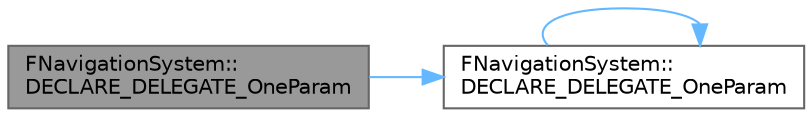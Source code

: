 digraph "FNavigationSystem::DECLARE_DELEGATE_OneParam"
{
 // INTERACTIVE_SVG=YES
 // LATEX_PDF_SIZE
  bgcolor="transparent";
  edge [fontname=Helvetica,fontsize=10,labelfontname=Helvetica,labelfontsize=10];
  node [fontname=Helvetica,fontsize=10,shape=box,height=0.2,width=0.4];
  rankdir="LR";
  Node1 [id="Node000001",label="FNavigationSystem::\lDECLARE_DELEGATE_OneParam",height=0.2,width=0.4,color="gray40", fillcolor="grey60", style="filled", fontcolor="black",tooltip=" "];
  Node1 -> Node2 [id="edge1_Node000001_Node000002",color="steelblue1",style="solid",tooltip=" "];
  Node2 [id="Node000002",label="FNavigationSystem::\lDECLARE_DELEGATE_OneParam",height=0.2,width=0.4,color="grey40", fillcolor="white", style="filled",URL="$d0/d82/namespaceFNavigationSystem.html#a7a22adfaa72ba425b863f28de6d3a9a7",tooltip=" "];
  Node2 -> Node2 [id="edge2_Node000002_Node000002",color="steelblue1",style="solid",tooltip=" "];
}
